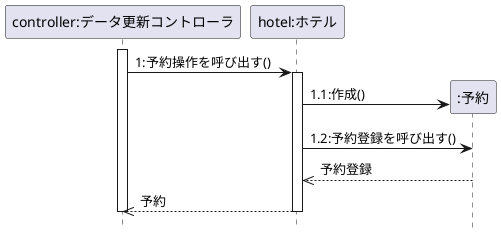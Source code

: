 @startuml a
hide footbox
participant "controller:データ更新コントローラ" as controller
participant "hotel:ホテル" as hotel
participant ":予約" as entity
activate controller
controller -> hotel : 1:予約操作を呼び出す()
activate hotel
create entity
hotel -> entity :1.1:作成()    
hotel -> entity :1.2:予約登録を呼び出す()
hotel <<-- entity :予約登録
deactivate entity
controller <<-- hotel:予約
deactivate hotel
deactivate controller
@enduml